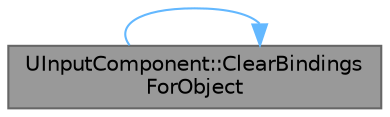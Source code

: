 digraph "UInputComponent::ClearBindingsForObject"
{
 // INTERACTIVE_SVG=YES
 // LATEX_PDF_SIZE
  bgcolor="transparent";
  edge [fontname=Helvetica,fontsize=10,labelfontname=Helvetica,labelfontsize=10];
  node [fontname=Helvetica,fontsize=10,shape=box,height=0.2,width=0.4];
  rankdir="RL";
  Node1 [id="Node000001",label="UInputComponent::ClearBindings\lForObject",height=0.2,width=0.4,color="gray40", fillcolor="grey60", style="filled", fontcolor="black",tooltip="Clears any input callback delegates from the given UObject."];
  Node1 -> Node1 [id="edge1_Node000001_Node000001",dir="back",color="steelblue1",style="solid",tooltip=" "];
}
